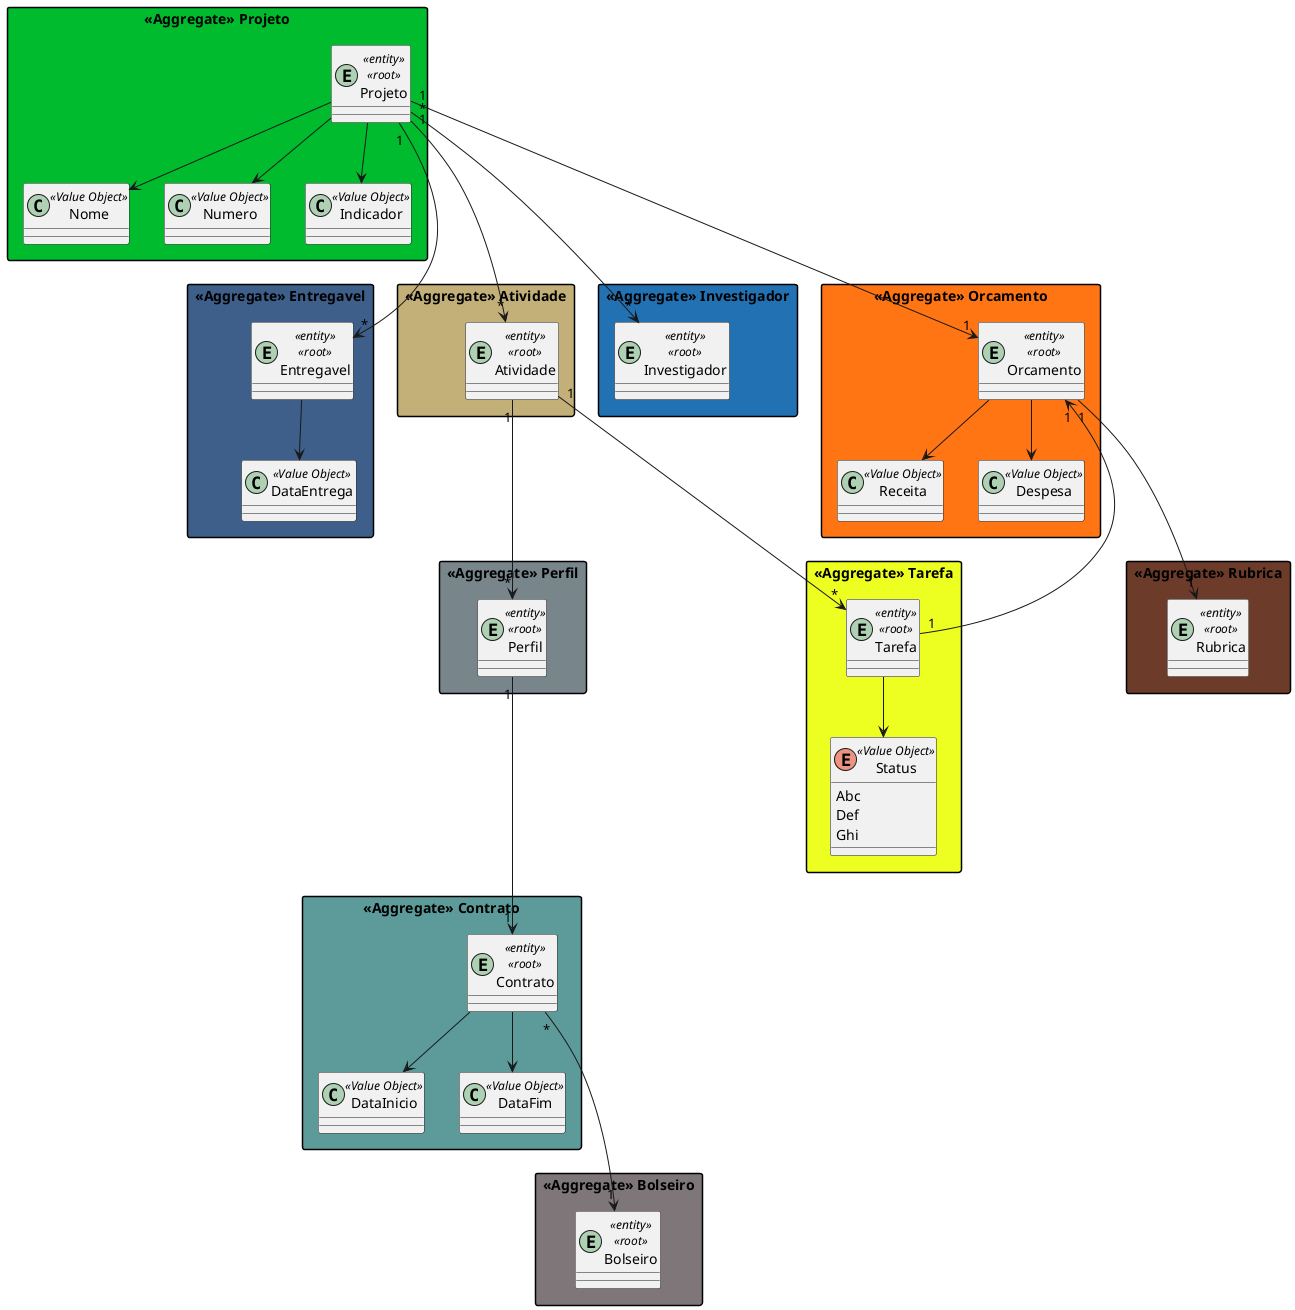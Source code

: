 @startuml domain-model
'https://plantuml.com/class-diagram
skinparam classAttributeIconSize 0

skinparam packageStyle rectangle

package "<<Aggregate>> Atividade" #C2B078 {
    entity Atividade <<entity>> <<root>>
}

package "<<Aggregate>> Bolseiro" #7F7679 {
    entity Bolseiro <<entity>> <<root>>

}

package "<<Aggregate>> Contrato" #5D9B9B {
    entity Contrato <<entity>> <<root>>
    class DataInicio <<Value Object>>
    class DataFim <<Value Object>>
    '? valores monetários?
}

package "<<Aggregate>> Entregavel" #3E5F8A {
    entity Entregavel <<entity>> <<root>>
    class DataEntrega <<Value Object>>
}

package "<<Aggregate>> Investigador" #2271B3 {
    entity Investigador <<entity>> <<root>>
    'TODO dados pessoais
    '? nome? numero?
}

package "<<Aggregate>> Perfil" #78858B {
    entity Perfil <<entity>> <<root>>
    '? atributos?
}  

package "<<Aggregate>> Projeto" #00BB2D {
    entity Projeto <<entity>> <<root>>
    class Nome <<Value Object>>
    class Numero <<Value Object>>
    class Indicador <<Value Object>>
    '! verificar com o professor sobre o indicador
}

package "<<Aggregate>> Orcamento" #FF7514 {
    entity Orcamento <<entity>> <<root>>
    class Receita <<Value Object>>
    '? talvez nao?
    class Despesa <<Value Object>>

}

package "<<Aggregate>> Rubrica" #6C3B2A {
    entity Rubrica <<entity>> <<root>>
}

package "<<Aggregate>> Tarefa" #EDFF21 {
    entity Tarefa <<entity>> <<root>>
    enum Status <<Value Object>> {
        Abc
        Def
        Ghi
    }
    '? progresso?
}

Atividade "1" ---> "*" Tarefa
Atividade "1" ---> "*" Perfil

Contrato --> DataInicio
Contrato --> DataFim

Contrato "*" ---> "1" Bolseiro

Entregavel --> DataEntrega

Perfil "1" ---> "1" Contrato

Projeto --> Nome
Projeto --> Numero
Projeto --> Indicador
Projeto "1" ---> "*" Atividade
Projeto "1" ---> "1" Orcamento
Projeto "*" ---> "*" Investigador
Projeto "1" ---> "*" Entregavel

Orcamento --> Receita
Orcamento --> Despesa
Orcamento "1" ---> "1" Rubrica

Tarefa --> Status
Orcamento "1" <--- "1" Tarefa

@enduml
